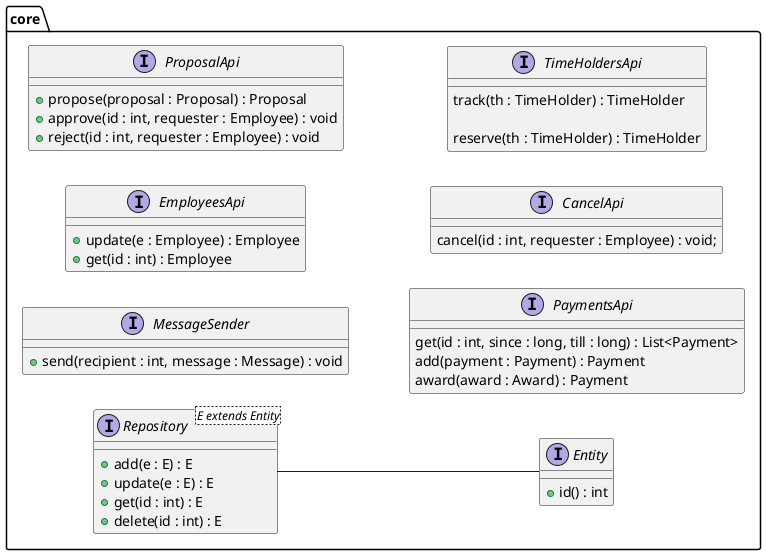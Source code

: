 @startuml
left to right direction

package "core" {

interface Entity {
  + id() : int
}

interface MessageSender {
  + send(recipient : int, message : Message) : void
}

interface Repository<E extends Entity> {
  + add(e : E) : E
  + update(e : E) : E
  + get(id : int) : E
  + delete(id : int) : E
}


    interface EmployeesApi {
      + update(e : Employee) : Employee
      + get(id : int) : Employee
    }

    interface ProposalApi {
      + propose(proposal : Proposal) : Proposal
      + approve(id : int, requester : Employee) : void
      + reject(id : int, requester : Employee) : void
    }

    interface PaymentsApi {
      get(id : int, since : long, till : long) : List<Payment>
      add(payment : Payment) : Payment
      award(award : Award) : Payment
    }

    interface CancelApi {
      cancel(id : int, requester : Employee) : void;
    }

    interface TimeHoldersApi {

      track(th : TimeHolder) : TimeHolder

      reserve(th : TimeHolder) : TimeHolder
    }
}


Repository -- Entity
@enduml